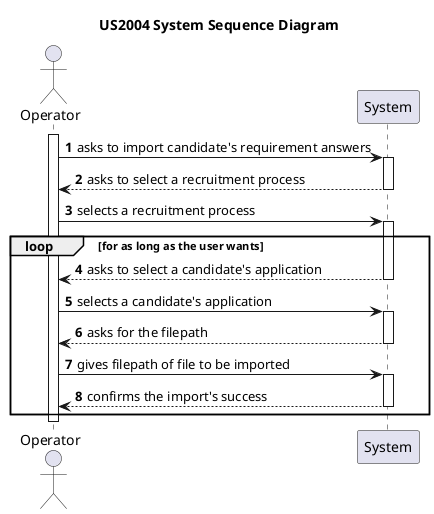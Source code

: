 @startuml US2004_SSD

title US2004 System Sequence Diagram

autonumber

    actor "Operator" as OP
participant "System" as SYS

activate OP

OP -> SYS : asks to import candidate's requirement answers

activate SYS

SYS --> OP : asks to select a recruitment process
deactivate SYS

OP -> SYS : selects a recruitment process

activate SYS

loop for as long as the user wants

SYS --> OP : asks to select a candidate's application
deactivate SYS

OP -> SYS : selects a candidate's application

activate SYS

SYS --> OP : asks for the filepath
deactivate SYS

OP -> SYS : gives filepath of file to be imported
activate SYS

SYS --> OP : confirms the import's success

deactivate SYS

end loop

deactivate OP

@enduml